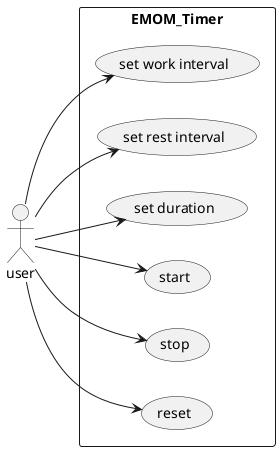 @startuml
left to right direction
actor user
rectangle EMOM_Timer{
user-->(set work interval)
user-->(set rest interval)
user-->(set duration)
user-->(start)
user-->(stop)
user-->(reset)
}
@enduml